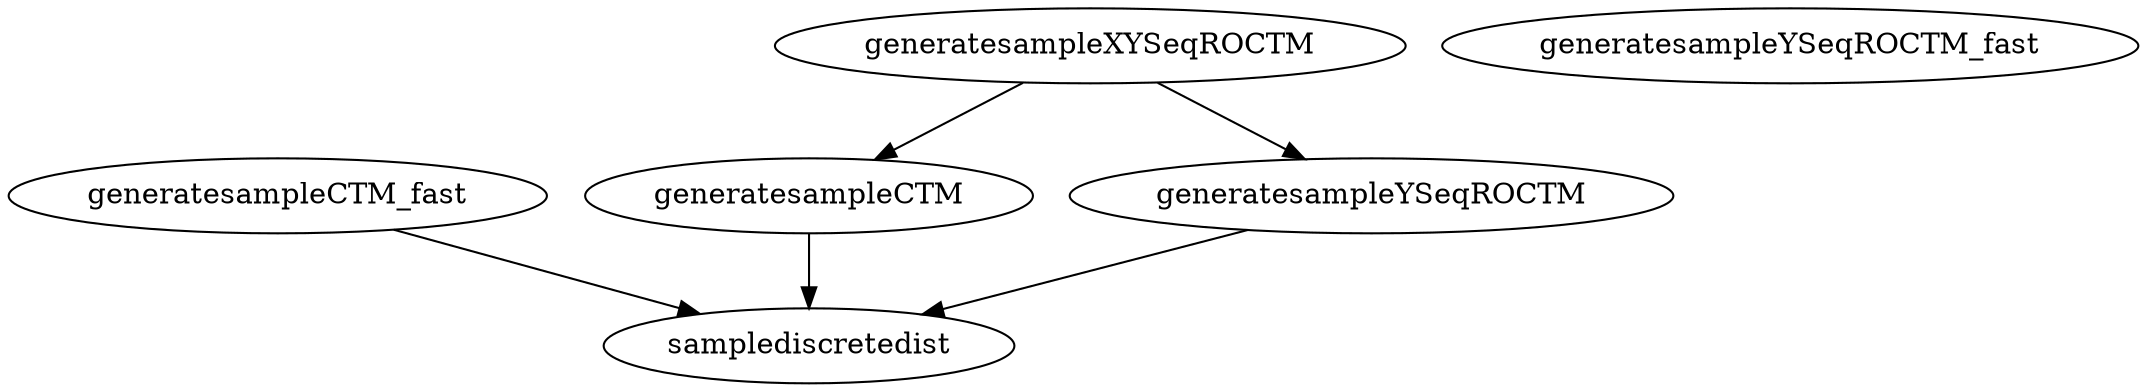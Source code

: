 /* Created by mdot for Matlab */
digraph m2html {
  generatesampleCTM -> samplediscretedist;
  generatesampleCTM_fast -> samplediscretedist;
  generatesampleXYSeqROCTM -> generatesampleCTM;
  generatesampleXYSeqROCTM -> generatesampleYSeqROCTM;
  generatesampleYSeqROCTM -> samplediscretedist;

  generatesampleCTM [URL="generatesampleCTM.html"];
  generatesampleCTM_fast [URL="generatesampleCTM_fast.html"];
  generatesampleXYSeqROCTM [URL="generatesampleXYSeqROCTM.html"];
  generatesampleYSeqROCTM [URL="generatesampleYSeqROCTM.html"];
  generatesampleYSeqROCTM_fast [URL="generatesampleYSeqROCTM_fast.html"];
  samplediscretedist [URL="samplediscretedist.html"];
}